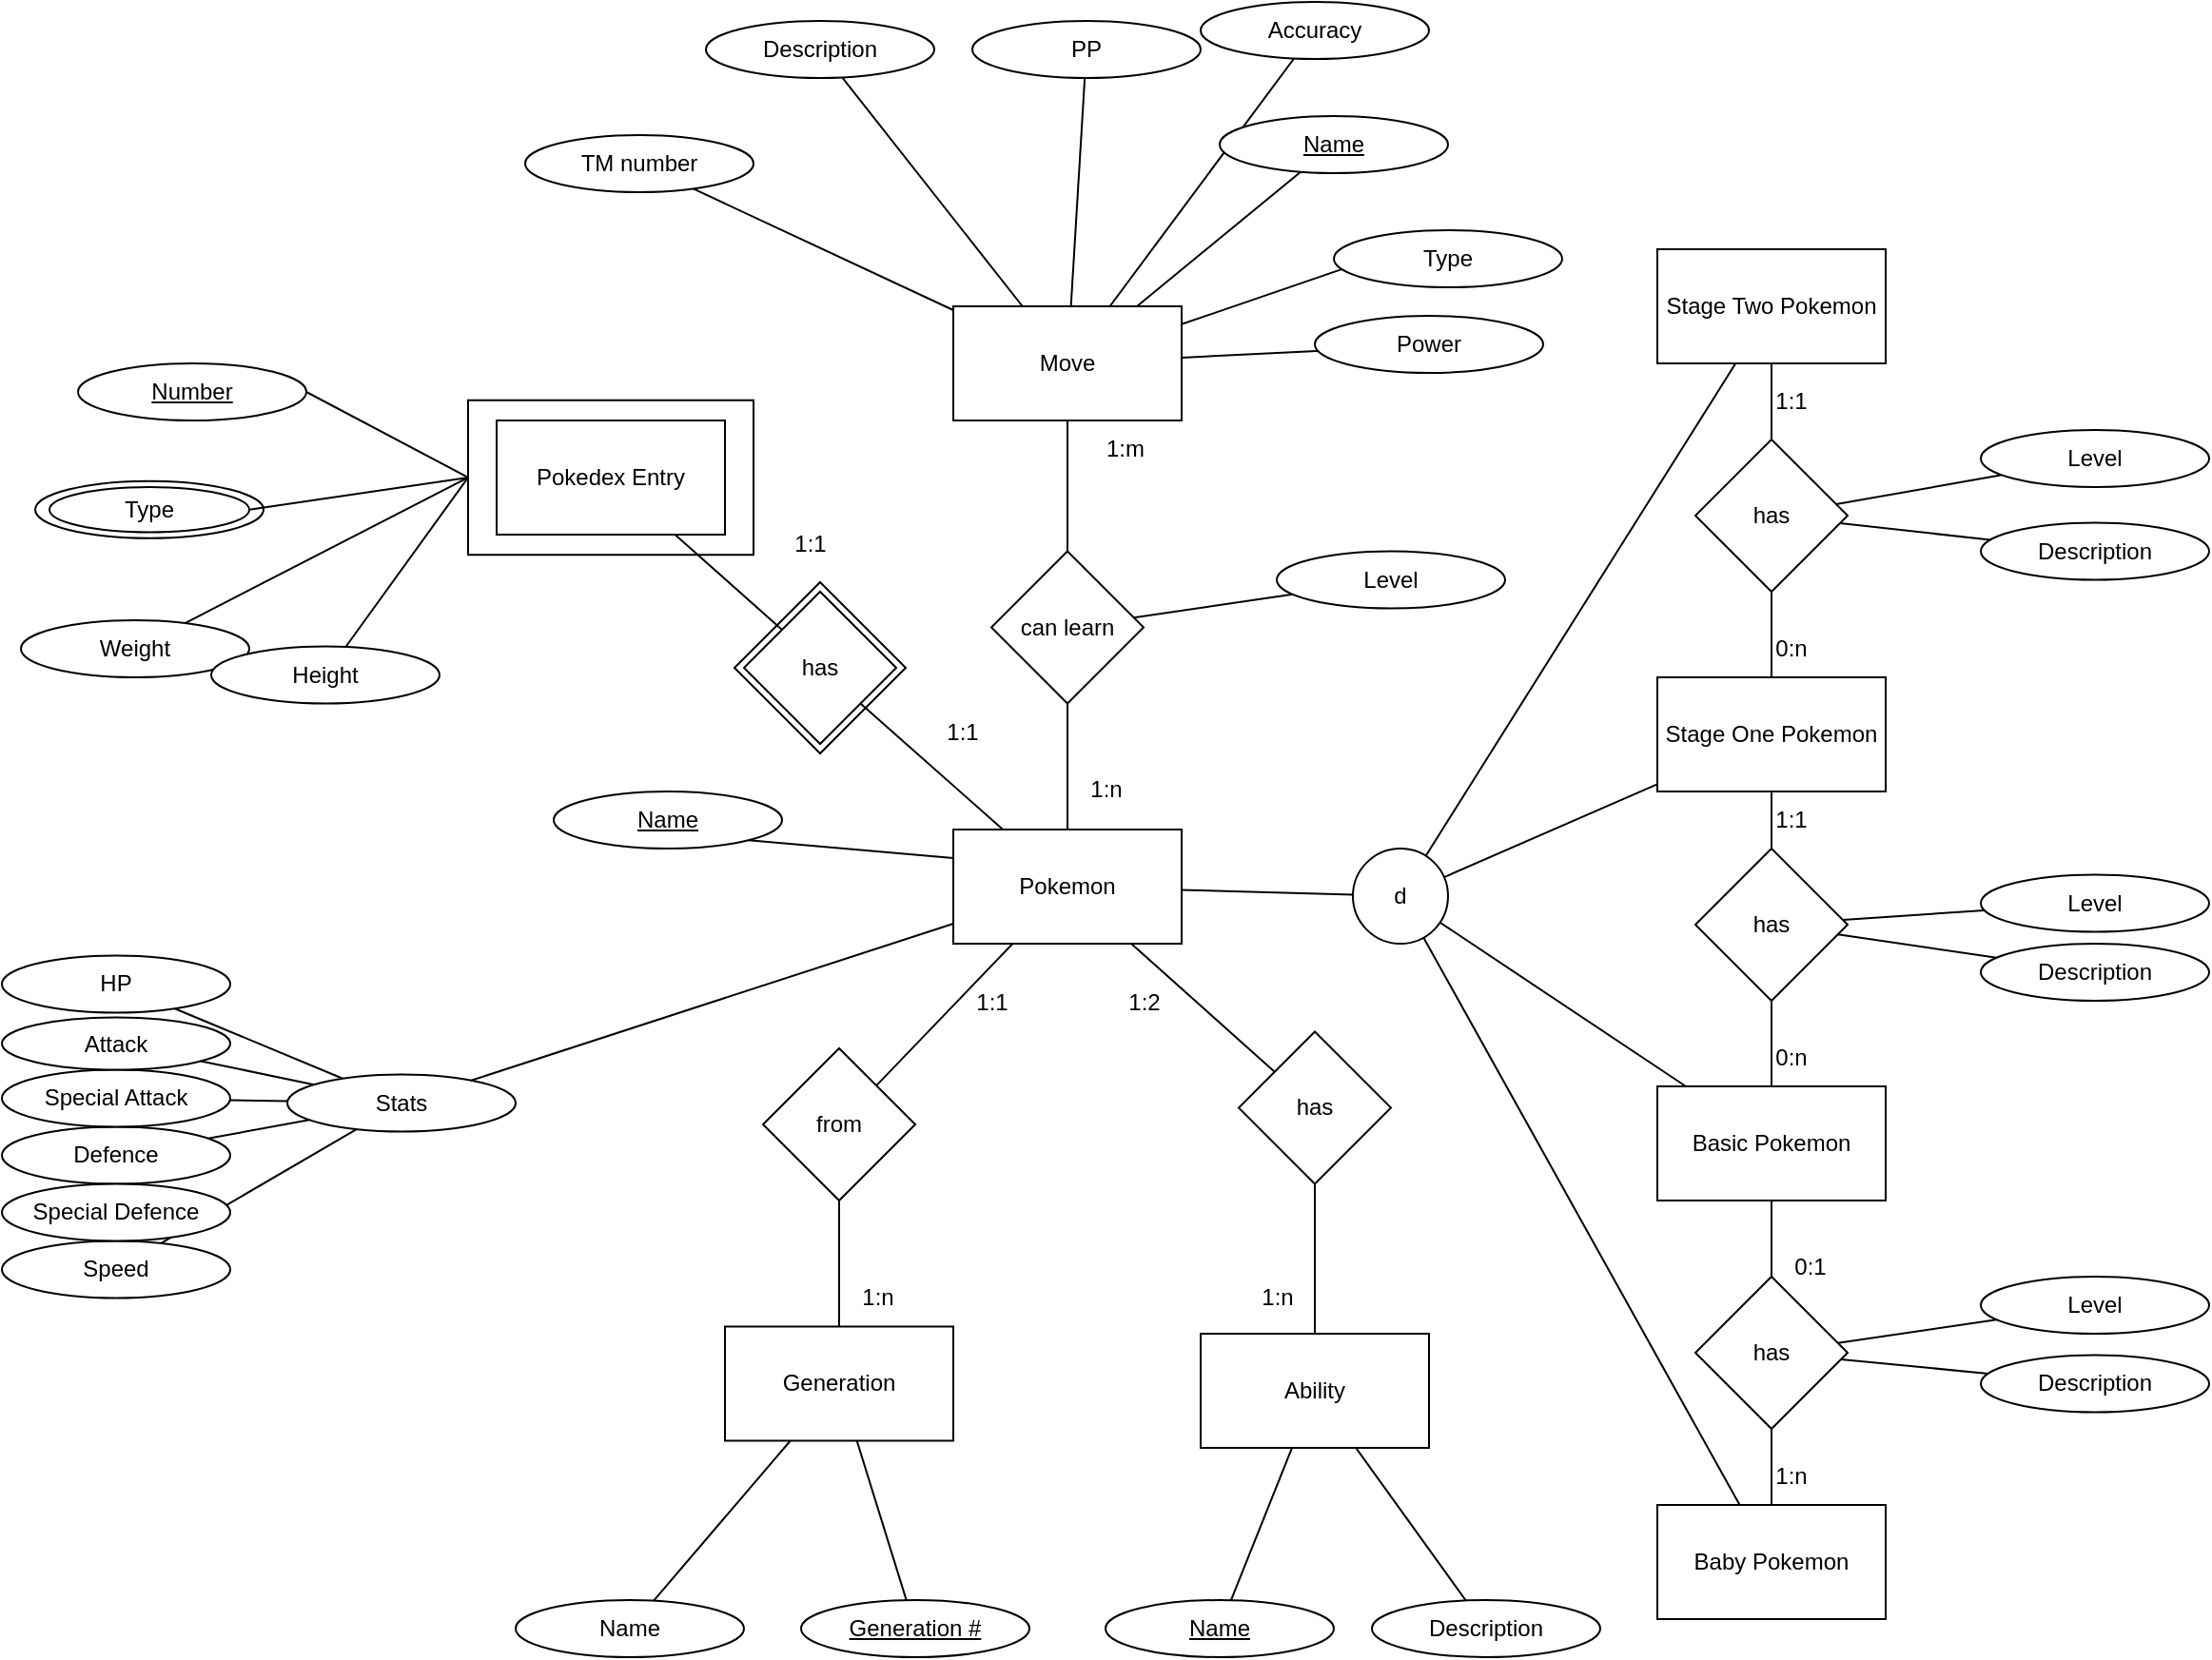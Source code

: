 <mxfile version="20.5.1" type="device"><diagram id="Bx0XAI22f_EW5ZDVTv1U" name="Page-1"><mxGraphModel dx="2272" dy="1849" grid="1" gridSize="10" guides="1" tooltips="1" connect="1" arrows="1" fold="1" page="1" pageScale="1" pageWidth="850" pageHeight="1100" math="0" shadow="0"><root><mxCell id="0"/><mxCell id="1" parent="0"/><mxCell id="PiIAqDXxZk2PYdcyc1TS-75" style="edgeStyle=none;orthogonalLoop=1;jettySize=auto;html=1;exitX=0.5;exitY=0;exitDx=0;exitDy=0;entryX=0.5;entryY=1;entryDx=0;entryDy=0;strokeColor=default;endArrow=none;endFill=0;strokeWidth=1;" parent="1" source="PiIAqDXxZk2PYdcyc1TS-1" target="PiIAqDXxZk2PYdcyc1TS-71" edge="1"><mxGeometry relative="1" as="geometry"/></mxCell><mxCell id="PiIAqDXxZk2PYdcyc1TS-1" value="Basic Pokemon" style="rounded=0;whiteSpace=wrap;html=1;" parent="1" vertex="1"><mxGeometry x="240" y="500" width="120" height="60" as="geometry"/></mxCell><mxCell id="PiIAqDXxZk2PYdcyc1TS-69" style="edgeStyle=none;orthogonalLoop=1;jettySize=auto;html=1;exitX=0.5;exitY=0;exitDx=0;exitDy=0;entryX=0.5;entryY=1;entryDx=0;entryDy=0;strokeColor=default;endArrow=none;endFill=0;strokeWidth=1;" parent="1" source="PiIAqDXxZk2PYdcyc1TS-2" target="PiIAqDXxZk2PYdcyc1TS-22" edge="1"><mxGeometry relative="1" as="geometry"/></mxCell><mxCell id="PiIAqDXxZk2PYdcyc1TS-2" value="&lt;div&gt;Stage One Pokemon&lt;br&gt;&lt;/div&gt;" style="rounded=0;whiteSpace=wrap;html=1;" parent="1" vertex="1"><mxGeometry x="240" y="285" width="120" height="60" as="geometry"/></mxCell><mxCell id="PiIAqDXxZk2PYdcyc1TS-3" value="&lt;div&gt;Stage Two Pokemon&lt;br&gt;&lt;/div&gt;" style="rounded=0;whiteSpace=wrap;html=1;" parent="1" vertex="1"><mxGeometry x="240" y="60" width="120" height="60" as="geometry"/></mxCell><mxCell id="PiIAqDXxZk2PYdcyc1TS-73" style="edgeStyle=none;orthogonalLoop=1;jettySize=auto;html=1;exitX=0.5;exitY=0;exitDx=0;exitDy=0;entryX=0.5;entryY=1;entryDx=0;entryDy=0;strokeColor=default;endArrow=none;endFill=0;strokeWidth=1;" parent="1" source="PiIAqDXxZk2PYdcyc1TS-4" target="PiIAqDXxZk2PYdcyc1TS-72" edge="1"><mxGeometry relative="1" as="geometry"/></mxCell><mxCell id="PiIAqDXxZk2PYdcyc1TS-4" value="Baby Pokemon" style="rounded=0;whiteSpace=wrap;html=1;" parent="1" vertex="1"><mxGeometry x="240" y="720" width="120" height="60" as="geometry"/></mxCell><mxCell id="PiIAqDXxZk2PYdcyc1TS-79" style="edgeStyle=none;orthogonalLoop=1;jettySize=auto;html=1;strokeColor=default;endArrow=none;endFill=0;strokeWidth=1;" parent="1" source="PiIAqDXxZk2PYdcyc1TS-5" target="PiIAqDXxZk2PYdcyc1TS-77" edge="1"><mxGeometry relative="1" as="geometry"/></mxCell><mxCell id="PiIAqDXxZk2PYdcyc1TS-80" style="edgeStyle=none;orthogonalLoop=1;jettySize=auto;html=1;strokeColor=default;endArrow=none;endFill=0;strokeWidth=1;" parent="1" source="PiIAqDXxZk2PYdcyc1TS-5" target="PiIAqDXxZk2PYdcyc1TS-78" edge="1"><mxGeometry relative="1" as="geometry"/></mxCell><mxCell id="PiIAqDXxZk2PYdcyc1TS-5" value="Generation" style="rounded=0;whiteSpace=wrap;html=1;" parent="1" vertex="1"><mxGeometry x="-250" y="626.25" width="120" height="60" as="geometry"/></mxCell><mxCell id="PiIAqDXxZk2PYdcyc1TS-89" style="edgeStyle=none;orthogonalLoop=1;jettySize=auto;html=1;strokeColor=default;endArrow=none;endFill=0;strokeWidth=1;" parent="1" source="PiIAqDXxZk2PYdcyc1TS-6" target="PiIAqDXxZk2PYdcyc1TS-88" edge="1"><mxGeometry relative="1" as="geometry"/></mxCell><mxCell id="PiIAqDXxZk2PYdcyc1TS-91" style="edgeStyle=none;orthogonalLoop=1;jettySize=auto;html=1;strokeColor=default;endArrow=none;endFill=0;strokeWidth=1;" parent="1" source="PiIAqDXxZk2PYdcyc1TS-6" edge="1"><mxGeometry relative="1" as="geometry"><mxPoint x="71.165" y="112.942" as="targetPoint"/></mxGeometry></mxCell><mxCell id="PiIAqDXxZk2PYdcyc1TS-92" style="edgeStyle=none;orthogonalLoop=1;jettySize=auto;html=1;strokeColor=default;endArrow=none;endFill=0;strokeWidth=1;" parent="1" source="PiIAqDXxZk2PYdcyc1TS-6" edge="1"><mxGeometry relative="1" as="geometry"><mxPoint x="84.241" y="67.045" as="targetPoint"/></mxGeometry></mxCell><mxCell id="PiIAqDXxZk2PYdcyc1TS-94" style="edgeStyle=none;orthogonalLoop=1;jettySize=auto;html=1;strokeColor=default;endArrow=none;endFill=0;strokeWidth=1;" parent="1" source="PiIAqDXxZk2PYdcyc1TS-6" target="PiIAqDXxZk2PYdcyc1TS-93" edge="1"><mxGeometry relative="1" as="geometry"/></mxCell><mxCell id="PiIAqDXxZk2PYdcyc1TS-131" style="edgeStyle=none;orthogonalLoop=1;jettySize=auto;html=1;strokeColor=default;strokeWidth=1;endArrow=none;endFill=0;" parent="1" source="PiIAqDXxZk2PYdcyc1TS-6" target="PiIAqDXxZk2PYdcyc1TS-130" edge="1"><mxGeometry relative="1" as="geometry"/></mxCell><mxCell id="0NwXH8VXwz09f1tbH26S-22" style="edgeStyle=none;rounded=0;orthogonalLoop=1;jettySize=auto;html=1;endArrow=none;endFill=0;" parent="1" source="PiIAqDXxZk2PYdcyc1TS-6" target="0NwXH8VXwz09f1tbH26S-21" edge="1"><mxGeometry relative="1" as="geometry"/></mxCell><mxCell id="-WNTnkQR6i4qDfc0191s-9" style="edgeStyle=none;rounded=0;orthogonalLoop=1;jettySize=auto;html=1;endArrow=none;endFill=0;" parent="1" source="PiIAqDXxZk2PYdcyc1TS-6" target="PiIAqDXxZk2PYdcyc1TS-117" edge="1"><mxGeometry relative="1" as="geometry"/></mxCell><mxCell id="PiIAqDXxZk2PYdcyc1TS-6" value="Move" style="rounded=0;whiteSpace=wrap;html=1;" parent="1" vertex="1"><mxGeometry x="-130" y="90" width="120" height="60" as="geometry"/></mxCell><mxCell id="HMSB5m8USZf-baKv6-3r-11" style="edgeStyle=none;rounded=0;orthogonalLoop=1;jettySize=auto;html=1;exitX=1;exitY=1;exitDx=0;exitDy=0;entryX=0;entryY=0.25;entryDx=0;entryDy=0;endArrow=none;endFill=0;" parent="1" source="PiIAqDXxZk2PYdcyc1TS-7" target="-WNTnkQR6i4qDfc0191s-1" edge="1"><mxGeometry relative="1" as="geometry"/></mxCell><mxCell id="PiIAqDXxZk2PYdcyc1TS-7" value="&lt;u&gt;Name&lt;/u&gt;" style="ellipse;whiteSpace=wrap;html=1;" parent="1" vertex="1"><mxGeometry x="-340" y="345" width="120" height="30" as="geometry"/></mxCell><mxCell id="HMSB5m8USZf-baKv6-3r-13" style="edgeStyle=none;rounded=0;orthogonalLoop=1;jettySize=auto;html=1;exitX=1;exitY=0.5;exitDx=0;exitDy=0;endArrow=none;endFill=0;entryX=0;entryY=0.5;entryDx=0;entryDy=0;" parent="1" source="PiIAqDXxZk2PYdcyc1TS-8" target="HMSB5m8USZf-baKv6-3r-7" edge="1"><mxGeometry relative="1" as="geometry"><mxPoint x="-370" y="280" as="targetPoint"/></mxGeometry></mxCell><mxCell id="PiIAqDXxZk2PYdcyc1TS-8" value="&lt;u&gt;Number&lt;/u&gt;" style="ellipse;whiteSpace=wrap;html=1;" parent="1" vertex="1"><mxGeometry x="-590" y="120" width="120" height="30" as="geometry"/></mxCell><mxCell id="PiIAqDXxZk2PYdcyc1TS-9" value="Type" style="ellipse;whiteSpace=wrap;html=1;" parent="1" vertex="1"><mxGeometry x="-612.5" y="181.88" width="120" height="30" as="geometry"/></mxCell><mxCell id="PiIAqDXxZk2PYdcyc1TS-70" style="edgeStyle=none;orthogonalLoop=1;jettySize=auto;html=1;exitX=0.5;exitY=0;exitDx=0;exitDy=0;entryX=0.5;entryY=1;entryDx=0;entryDy=0;strokeColor=default;endArrow=none;endFill=0;strokeWidth=1;" parent="1" source="PiIAqDXxZk2PYdcyc1TS-22" target="PiIAqDXxZk2PYdcyc1TS-3" edge="1"><mxGeometry relative="1" as="geometry"/></mxCell><mxCell id="-WNTnkQR6i4qDfc0191s-26" style="edgeStyle=none;rounded=0;orthogonalLoop=1;jettySize=auto;html=1;endArrow=none;endFill=0;" parent="1" source="PiIAqDXxZk2PYdcyc1TS-22" target="-WNTnkQR6i4qDfc0191s-19" edge="1"><mxGeometry relative="1" as="geometry"/></mxCell><mxCell id="-WNTnkQR6i4qDfc0191s-28" style="edgeStyle=none;rounded=0;orthogonalLoop=1;jettySize=auto;html=1;endArrow=none;endFill=0;" parent="1" source="PiIAqDXxZk2PYdcyc1TS-22" target="-WNTnkQR6i4qDfc0191s-20" edge="1"><mxGeometry relative="1" as="geometry"/></mxCell><mxCell id="PiIAqDXxZk2PYdcyc1TS-76" style="edgeStyle=none;orthogonalLoop=1;jettySize=auto;html=1;exitX=0.5;exitY=0;exitDx=0;exitDy=0;entryX=0.5;entryY=1;entryDx=0;entryDy=0;strokeColor=default;endArrow=none;endFill=0;strokeWidth=1;" parent="1" source="PiIAqDXxZk2PYdcyc1TS-71" target="PiIAqDXxZk2PYdcyc1TS-2" edge="1"><mxGeometry relative="1" as="geometry"/></mxCell><mxCell id="PiIAqDXxZk2PYdcyc1TS-22" value="has" style="rhombus;whiteSpace=wrap;html=1;shadow=0;" parent="1" vertex="1"><mxGeometry x="260" y="160" width="80" height="80" as="geometry"/></mxCell><mxCell id="-WNTnkQR6i4qDfc0191s-29" style="edgeStyle=none;rounded=0;orthogonalLoop=1;jettySize=auto;html=1;endArrow=none;endFill=0;" parent="1" source="PiIAqDXxZk2PYdcyc1TS-71" target="-WNTnkQR6i4qDfc0191s-21" edge="1"><mxGeometry relative="1" as="geometry"/></mxCell><mxCell id="-WNTnkQR6i4qDfc0191s-30" style="edgeStyle=none;rounded=0;orthogonalLoop=1;jettySize=auto;html=1;endArrow=none;endFill=0;" parent="1" source="PiIAqDXxZk2PYdcyc1TS-71" target="-WNTnkQR6i4qDfc0191s-22" edge="1"><mxGeometry relative="1" as="geometry"/></mxCell><mxCell id="PiIAqDXxZk2PYdcyc1TS-71" value="has" style="rhombus;whiteSpace=wrap;html=1;" parent="1" vertex="1"><mxGeometry x="260" y="375" width="80" height="80" as="geometry"/></mxCell><mxCell id="PiIAqDXxZk2PYdcyc1TS-74" style="edgeStyle=none;orthogonalLoop=1;jettySize=auto;html=1;exitX=0.5;exitY=0;exitDx=0;exitDy=0;entryX=0.5;entryY=1;entryDx=0;entryDy=0;strokeColor=default;endArrow=none;endFill=0;strokeWidth=1;" parent="1" source="PiIAqDXxZk2PYdcyc1TS-72" target="PiIAqDXxZk2PYdcyc1TS-1" edge="1"><mxGeometry relative="1" as="geometry"/></mxCell><mxCell id="-WNTnkQR6i4qDfc0191s-31" style="edgeStyle=none;rounded=0;orthogonalLoop=1;jettySize=auto;html=1;endArrow=none;endFill=0;" parent="1" source="PiIAqDXxZk2PYdcyc1TS-72" target="-WNTnkQR6i4qDfc0191s-23" edge="1"><mxGeometry relative="1" as="geometry"/></mxCell><mxCell id="-WNTnkQR6i4qDfc0191s-32" style="edgeStyle=none;rounded=0;orthogonalLoop=1;jettySize=auto;html=1;endArrow=none;endFill=0;" parent="1" source="PiIAqDXxZk2PYdcyc1TS-72" target="-WNTnkQR6i4qDfc0191s-24" edge="1"><mxGeometry relative="1" as="geometry"/></mxCell><mxCell id="PiIAqDXxZk2PYdcyc1TS-72" value="has" style="rhombus;whiteSpace=wrap;html=1;" parent="1" vertex="1"><mxGeometry x="260" y="600" width="80" height="80" as="geometry"/></mxCell><mxCell id="PiIAqDXxZk2PYdcyc1TS-77" value="Name" style="ellipse;whiteSpace=wrap;html=1;" parent="1" vertex="1"><mxGeometry x="-360" y="770" width="120" height="30" as="geometry"/></mxCell><mxCell id="PiIAqDXxZk2PYdcyc1TS-78" value="&lt;u&gt;Generation #&lt;/u&gt;" style="ellipse;whiteSpace=wrap;html=1;" parent="1" vertex="1"><mxGeometry x="-210" y="770" width="120" height="30" as="geometry"/></mxCell><mxCell id="PiIAqDXxZk2PYdcyc1TS-83" value="Type" style="ellipse;whiteSpace=wrap;html=1;" parent="1" vertex="1"><mxGeometry x="70" y="50" width="120" height="30" as="geometry"/></mxCell><mxCell id="PiIAqDXxZk2PYdcyc1TS-87" value="Power" style="ellipse;whiteSpace=wrap;html=1;" parent="1" vertex="1"><mxGeometry x="60" y="95" width="120" height="30" as="geometry"/></mxCell><mxCell id="PiIAqDXxZk2PYdcyc1TS-88" value="Accuracy" style="ellipse;whiteSpace=wrap;html=1;" parent="1" vertex="1"><mxGeometry y="-70" width="120" height="30" as="geometry"/></mxCell><mxCell id="PiIAqDXxZk2PYdcyc1TS-93" value="&lt;u&gt;Name&lt;/u&gt;" style="ellipse;whiteSpace=wrap;html=1;" parent="1" vertex="1"><mxGeometry x="10" y="-10" width="120" height="30" as="geometry"/></mxCell><mxCell id="PiIAqDXxZk2PYdcyc1TS-95" value="1:1" style="text;html=1;align=center;verticalAlign=middle;resizable=0;points=[];autosize=1;strokeColor=none;fillColor=none;" parent="1" vertex="1"><mxGeometry x="290" y="125" width="40" height="30" as="geometry"/></mxCell><mxCell id="PiIAqDXxZk2PYdcyc1TS-96" value="1:1" style="text;html=1;align=center;verticalAlign=middle;resizable=0;points=[];autosize=1;strokeColor=none;fillColor=none;" parent="1" vertex="1"><mxGeometry x="290" y="345" width="40" height="30" as="geometry"/></mxCell><mxCell id="PiIAqDXxZk2PYdcyc1TS-98" value="1:n" style="text;html=1;align=center;verticalAlign=middle;resizable=0;points=[];autosize=1;strokeColor=none;fillColor=none;" parent="1" vertex="1"><mxGeometry x="290" y="690" width="40" height="30" as="geometry"/></mxCell><mxCell id="PiIAqDXxZk2PYdcyc1TS-99" value="0:n" style="text;html=1;align=center;verticalAlign=middle;resizable=0;points=[];autosize=1;strokeColor=none;fillColor=none;" parent="1" vertex="1"><mxGeometry x="290" y="470" width="40" height="30" as="geometry"/></mxCell><mxCell id="PiIAqDXxZk2PYdcyc1TS-100" value="0:n" style="text;html=1;align=center;verticalAlign=middle;resizable=0;points=[];autosize=1;strokeColor=none;fillColor=none;" parent="1" vertex="1"><mxGeometry x="290" y="255" width="40" height="30" as="geometry"/></mxCell><mxCell id="-WNTnkQR6i4qDfc0191s-34" style="edgeStyle=none;rounded=0;orthogonalLoop=1;jettySize=auto;html=1;endArrow=none;endFill=0;" parent="1" source="PiIAqDXxZk2PYdcyc1TS-106" target="PiIAqDXxZk2PYdcyc1TS-5" edge="1"><mxGeometry relative="1" as="geometry"/></mxCell><mxCell id="PiIAqDXxZk2PYdcyc1TS-106" value="from" style="rhombus;whiteSpace=wrap;html=1;" parent="1" vertex="1"><mxGeometry x="-230" y="480" width="80" height="80" as="geometry"/></mxCell><mxCell id="R58wurs9wKmEkfmmyWiN-2" style="rounded=0;orthogonalLoop=1;jettySize=auto;html=1;endArrow=none;endFill=0;" edge="1" parent="1" source="PiIAqDXxZk2PYdcyc1TS-117" target="R58wurs9wKmEkfmmyWiN-1"><mxGeometry relative="1" as="geometry"/></mxCell><mxCell id="PiIAqDXxZk2PYdcyc1TS-117" value="can learn" style="rhombus;whiteSpace=wrap;html=1;" parent="1" vertex="1"><mxGeometry x="-110" y="218.75" width="80" height="80" as="geometry"/></mxCell><mxCell id="PiIAqDXxZk2PYdcyc1TS-130" value="PP" style="ellipse;whiteSpace=wrap;html=1;" parent="1" vertex="1"><mxGeometry x="-120" y="-60" width="120" height="30" as="geometry"/></mxCell><mxCell id="PiIAqDXxZk2PYdcyc1TS-132" value="Weight" style="ellipse;whiteSpace=wrap;html=1;" parent="1" vertex="1"><mxGeometry x="-620" y="255" width="120" height="30" as="geometry"/></mxCell><mxCell id="PiIAqDXxZk2PYdcyc1TS-133" value="Height" style="ellipse;whiteSpace=wrap;html=1;" parent="1" vertex="1"><mxGeometry x="-520" y="268.75" width="120" height="30" as="geometry"/></mxCell><mxCell id="PiIAqDXxZk2PYdcyc1TS-141" style="edgeStyle=none;orthogonalLoop=1;jettySize=auto;html=1;strokeColor=default;strokeWidth=1;endArrow=none;endFill=0;" parent="1" source="PiIAqDXxZk2PYdcyc1TS-134" target="PiIAqDXxZk2PYdcyc1TS-136" edge="1"><mxGeometry relative="1" as="geometry"/></mxCell><mxCell id="PiIAqDXxZk2PYdcyc1TS-142" style="edgeStyle=none;orthogonalLoop=1;jettySize=auto;html=1;strokeColor=default;strokeWidth=1;endArrow=none;endFill=0;" parent="1" source="PiIAqDXxZk2PYdcyc1TS-134" target="PiIAqDXxZk2PYdcyc1TS-137" edge="1"><mxGeometry relative="1" as="geometry"/></mxCell><mxCell id="PiIAqDXxZk2PYdcyc1TS-143" style="edgeStyle=none;orthogonalLoop=1;jettySize=auto;html=1;strokeColor=default;strokeWidth=1;endArrow=none;endFill=0;" parent="1" source="PiIAqDXxZk2PYdcyc1TS-134" target="PiIAqDXxZk2PYdcyc1TS-138" edge="1"><mxGeometry relative="1" as="geometry"/></mxCell><mxCell id="PiIAqDXxZk2PYdcyc1TS-145" style="edgeStyle=none;orthogonalLoop=1;jettySize=auto;html=1;strokeColor=default;strokeWidth=1;endArrow=none;endFill=0;" parent="1" source="PiIAqDXxZk2PYdcyc1TS-134" target="PiIAqDXxZk2PYdcyc1TS-140" edge="1"><mxGeometry relative="1" as="geometry"/></mxCell><mxCell id="PiIAqDXxZk2PYdcyc1TS-146" style="edgeStyle=none;orthogonalLoop=1;jettySize=auto;html=1;strokeColor=default;strokeWidth=1;endArrow=none;endFill=0;" parent="1" source="PiIAqDXxZk2PYdcyc1TS-134" target="PiIAqDXxZk2PYdcyc1TS-139" edge="1"><mxGeometry relative="1" as="geometry"/></mxCell><mxCell id="PiIAqDXxZk2PYdcyc1TS-134" value="Stats" style="ellipse;whiteSpace=wrap;html=1;" parent="1" vertex="1"><mxGeometry x="-480" y="493.75" width="120" height="30" as="geometry"/></mxCell><mxCell id="PiIAqDXxZk2PYdcyc1TS-136" value="Speed" style="ellipse;whiteSpace=wrap;html=1;" parent="1" vertex="1"><mxGeometry x="-630" y="581.25" width="120" height="30" as="geometry"/></mxCell><mxCell id="PiIAqDXxZk2PYdcyc1TS-137" value="Defence" style="ellipse;whiteSpace=wrap;html=1;" parent="1" vertex="1"><mxGeometry x="-630" y="521.25" width="120" height="30" as="geometry"/></mxCell><mxCell id="PiIAqDXxZk2PYdcyc1TS-138" value="Special Attack" style="ellipse;whiteSpace=wrap;html=1;" parent="1" vertex="1"><mxGeometry x="-630" y="491.25" width="120" height="30" as="geometry"/></mxCell><mxCell id="PiIAqDXxZk2PYdcyc1TS-139" value="Attack" style="ellipse;whiteSpace=wrap;html=1;" parent="1" vertex="1"><mxGeometry x="-630" y="463.75" width="120" height="27.5" as="geometry"/></mxCell><mxCell id="PiIAqDXxZk2PYdcyc1TS-140" value="HP" style="ellipse;whiteSpace=wrap;html=1;" parent="1" vertex="1"><mxGeometry x="-630" y="431.25" width="120" height="30" as="geometry"/></mxCell><mxCell id="PiIAqDXxZk2PYdcyc1TS-147" value="Special Defence" style="ellipse;whiteSpace=wrap;html=1;" parent="1" vertex="1"><mxGeometry x="-630" y="551.25" width="120" height="30" as="geometry"/></mxCell><mxCell id="0NwXH8VXwz09f1tbH26S-21" value="Description" style="ellipse;whiteSpace=wrap;html=1;" parent="1" vertex="1"><mxGeometry x="-260" y="-60" width="120" height="30" as="geometry"/></mxCell><mxCell id="-WNTnkQR6i4qDfc0191s-3" style="rounded=0;orthogonalLoop=1;jettySize=auto;html=1;endArrow=none;endFill=0;" parent="1" source="-WNTnkQR6i4qDfc0191s-1" target="-WNTnkQR6i4qDfc0191s-2" edge="1"><mxGeometry relative="1" as="geometry"/></mxCell><mxCell id="-WNTnkQR6i4qDfc0191s-10" style="edgeStyle=none;rounded=0;orthogonalLoop=1;jettySize=auto;html=1;endArrow=none;endFill=0;" parent="1" source="-WNTnkQR6i4qDfc0191s-1" target="PiIAqDXxZk2PYdcyc1TS-117" edge="1"><mxGeometry relative="1" as="geometry"/></mxCell><mxCell id="-WNTnkQR6i4qDfc0191s-11" style="edgeStyle=none;rounded=0;orthogonalLoop=1;jettySize=auto;html=1;endArrow=none;endFill=0;" parent="1" source="-WNTnkQR6i4qDfc0191s-1" target="PiIAqDXxZk2PYdcyc1TS-134" edge="1"><mxGeometry relative="1" as="geometry"/></mxCell><mxCell id="-WNTnkQR6i4qDfc0191s-12" style="edgeStyle=none;rounded=0;orthogonalLoop=1;jettySize=auto;html=1;endArrow=none;endFill=0;exitX=0;exitY=0.5;exitDx=0;exitDy=0;" parent="1" source="HMSB5m8USZf-baKv6-3r-7" target="PiIAqDXxZk2PYdcyc1TS-133" edge="1"><mxGeometry relative="1" as="geometry"/></mxCell><mxCell id="-WNTnkQR6i4qDfc0191s-13" style="edgeStyle=none;rounded=0;orthogonalLoop=1;jettySize=auto;html=1;endArrow=none;endFill=0;exitX=0;exitY=0.5;exitDx=0;exitDy=0;" parent="1" source="HMSB5m8USZf-baKv6-3r-7" target="PiIAqDXxZk2PYdcyc1TS-132" edge="1"><mxGeometry relative="1" as="geometry"/></mxCell><mxCell id="-WNTnkQR6i4qDfc0191s-33" style="edgeStyle=none;rounded=0;orthogonalLoop=1;jettySize=auto;html=1;endArrow=none;endFill=0;" parent="1" source="-WNTnkQR6i4qDfc0191s-1" target="PiIAqDXxZk2PYdcyc1TS-106" edge="1"><mxGeometry relative="1" as="geometry"/></mxCell><mxCell id="HMSB5m8USZf-baKv6-3r-10" value="" style="rounded=0;orthogonalLoop=1;jettySize=auto;html=1;endArrow=none;endFill=0;exitX=0;exitY=0;exitDx=0;exitDy=0;" parent="1" source="HMSB5m8USZf-baKv6-3r-16" target="HMSB5m8USZf-baKv6-3r-9" edge="1"><mxGeometry relative="1" as="geometry"><mxPoint x="-230" y="260" as="sourcePoint"/></mxGeometry></mxCell><mxCell id="HMSB5m8USZf-baKv6-3r-17" value="" style="edgeStyle=none;rounded=0;orthogonalLoop=1;jettySize=auto;html=1;endArrow=none;endFill=0;" parent="1" source="-WNTnkQR6i4qDfc0191s-1" target="HMSB5m8USZf-baKv6-3r-16" edge="1"><mxGeometry relative="1" as="geometry"/></mxCell><mxCell id="-WNTnkQR6i4qDfc0191s-1" value="Pokemon" style="rounded=0;whiteSpace=wrap;html=1;" parent="1" vertex="1"><mxGeometry x="-130" y="365" width="120" height="60" as="geometry"/></mxCell><mxCell id="-WNTnkQR6i4qDfc0191s-4" style="edgeStyle=none;rounded=0;orthogonalLoop=1;jettySize=auto;html=1;endArrow=none;endFill=0;" parent="1" source="-WNTnkQR6i4qDfc0191s-2" target="PiIAqDXxZk2PYdcyc1TS-3" edge="1"><mxGeometry relative="1" as="geometry"/></mxCell><mxCell id="-WNTnkQR6i4qDfc0191s-5" style="edgeStyle=none;rounded=0;orthogonalLoop=1;jettySize=auto;html=1;endArrow=none;endFill=0;" parent="1" source="-WNTnkQR6i4qDfc0191s-2" target="PiIAqDXxZk2PYdcyc1TS-2" edge="1"><mxGeometry relative="1" as="geometry"/></mxCell><mxCell id="-WNTnkQR6i4qDfc0191s-6" style="edgeStyle=none;rounded=0;orthogonalLoop=1;jettySize=auto;html=1;endArrow=none;endFill=0;" parent="1" source="-WNTnkQR6i4qDfc0191s-2" target="PiIAqDXxZk2PYdcyc1TS-1" edge="1"><mxGeometry relative="1" as="geometry"><mxPoint x="120" y="570" as="targetPoint"/></mxGeometry></mxCell><mxCell id="-WNTnkQR6i4qDfc0191s-7" style="edgeStyle=none;rounded=0;orthogonalLoop=1;jettySize=auto;html=1;endArrow=none;endFill=0;" parent="1" source="-WNTnkQR6i4qDfc0191s-2" target="PiIAqDXxZk2PYdcyc1TS-4" edge="1"><mxGeometry relative="1" as="geometry"/></mxCell><mxCell id="-WNTnkQR6i4qDfc0191s-2" value="d" style="ellipse;whiteSpace=wrap;html=1;aspect=fixed;" parent="1" vertex="1"><mxGeometry x="80" y="375" width="50" height="50" as="geometry"/></mxCell><mxCell id="HMSB5m8USZf-baKv6-3r-12" style="edgeStyle=none;rounded=0;orthogonalLoop=1;jettySize=auto;html=1;exitX=1;exitY=0.5;exitDx=0;exitDy=0;entryX=0;entryY=0.5;entryDx=0;entryDy=0;endArrow=none;endFill=0;" parent="1" source="-WNTnkQR6i4qDfc0191s-17" target="HMSB5m8USZf-baKv6-3r-7" edge="1"><mxGeometry relative="1" as="geometry"/></mxCell><mxCell id="-WNTnkQR6i4qDfc0191s-17" value="Type" style="ellipse;whiteSpace=wrap;html=1;" parent="1" vertex="1"><mxGeometry x="-605" y="185" width="105" height="23.75" as="geometry"/></mxCell><mxCell id="-WNTnkQR6i4qDfc0191s-19" value="Level" style="ellipse;whiteSpace=wrap;html=1;" parent="1" vertex="1"><mxGeometry x="410" y="155" width="120" height="30" as="geometry"/></mxCell><mxCell id="-WNTnkQR6i4qDfc0191s-20" value="Description" style="ellipse;whiteSpace=wrap;html=1;" parent="1" vertex="1"><mxGeometry x="410" y="203.75" width="120" height="30" as="geometry"/></mxCell><mxCell id="-WNTnkQR6i4qDfc0191s-21" value="Level" style="ellipse;whiteSpace=wrap;html=1;" parent="1" vertex="1"><mxGeometry x="410" y="388.75" width="120" height="30" as="geometry"/></mxCell><mxCell id="-WNTnkQR6i4qDfc0191s-22" value="Description" style="ellipse;whiteSpace=wrap;html=1;" parent="1" vertex="1"><mxGeometry x="410" y="425" width="120" height="30" as="geometry"/></mxCell><mxCell id="-WNTnkQR6i4qDfc0191s-23" value="Level" style="ellipse;whiteSpace=wrap;html=1;" parent="1" vertex="1"><mxGeometry x="410" y="600" width="120" height="30" as="geometry"/></mxCell><mxCell id="-WNTnkQR6i4qDfc0191s-24" value="Description" style="ellipse;whiteSpace=wrap;html=1;" parent="1" vertex="1"><mxGeometry x="410" y="641.25" width="120" height="30" as="geometry"/></mxCell><mxCell id="-WNTnkQR6i4qDfc0191s-44" style="edgeStyle=none;rounded=0;orthogonalLoop=1;jettySize=auto;html=1;endArrow=none;endFill=0;" parent="1" source="-WNTnkQR6i4qDfc0191s-36" target="-WNTnkQR6i4qDfc0191s-42" edge="1"><mxGeometry relative="1" as="geometry"/></mxCell><mxCell id="-WNTnkQR6i4qDfc0191s-45" style="edgeStyle=none;rounded=0;orthogonalLoop=1;jettySize=auto;html=1;endArrow=none;endFill=0;" parent="1" source="-WNTnkQR6i4qDfc0191s-36" target="-WNTnkQR6i4qDfc0191s-43" edge="1"><mxGeometry relative="1" as="geometry"/></mxCell><mxCell id="-WNTnkQR6i4qDfc0191s-46" style="edgeStyle=none;rounded=0;orthogonalLoop=1;jettySize=auto;html=1;endArrow=none;endFill=0;" parent="1" source="-WNTnkQR6i4qDfc0191s-36" target="-WNTnkQR6i4qDfc0191s-37" edge="1"><mxGeometry relative="1" as="geometry"/></mxCell><mxCell id="-WNTnkQR6i4qDfc0191s-36" value="Ability" style="rounded=0;whiteSpace=wrap;html=1;" parent="1" vertex="1"><mxGeometry y="630" width="120" height="60" as="geometry"/></mxCell><mxCell id="-WNTnkQR6i4qDfc0191s-47" style="edgeStyle=none;rounded=0;orthogonalLoop=1;jettySize=auto;html=1;endArrow=none;endFill=0;" parent="1" source="-WNTnkQR6i4qDfc0191s-37" target="-WNTnkQR6i4qDfc0191s-1" edge="1"><mxGeometry relative="1" as="geometry"/></mxCell><mxCell id="-WNTnkQR6i4qDfc0191s-37" value="has" style="rhombus;whiteSpace=wrap;html=1;" parent="1" vertex="1"><mxGeometry x="20" y="471.25" width="80" height="80" as="geometry"/></mxCell><mxCell id="-WNTnkQR6i4qDfc0191s-42" value="&lt;u&gt;Name&lt;/u&gt;" style="ellipse;whiteSpace=wrap;html=1;" parent="1" vertex="1"><mxGeometry x="-50" y="770" width="120" height="30" as="geometry"/></mxCell><mxCell id="-WNTnkQR6i4qDfc0191s-43" value="Description" style="ellipse;whiteSpace=wrap;html=1;" parent="1" vertex="1"><mxGeometry x="90" y="770" width="120" height="30" as="geometry"/></mxCell><mxCell id="-WNTnkQR6i4qDfc0191s-48" value="1:n" style="text;html=1;align=center;verticalAlign=middle;resizable=0;points=[];autosize=1;strokeColor=none;fillColor=none;" parent="1" vertex="1"><mxGeometry x="-70" y="328.75" width="40" height="30" as="geometry"/></mxCell><mxCell id="-WNTnkQR6i4qDfc0191s-49" value="1:m" style="text;html=1;align=center;verticalAlign=middle;resizable=0;points=[];autosize=1;strokeColor=none;fillColor=none;" parent="1" vertex="1"><mxGeometry x="-60" y="150" width="40" height="30" as="geometry"/></mxCell><mxCell id="-WNTnkQR6i4qDfc0191s-50" value="1:n" style="text;html=1;align=center;verticalAlign=middle;resizable=0;points=[];autosize=1;strokeColor=none;fillColor=none;" parent="1" vertex="1"><mxGeometry x="-190" y="596.25" width="40" height="30" as="geometry"/></mxCell><mxCell id="-WNTnkQR6i4qDfc0191s-51" value="1:1" style="text;html=1;align=center;verticalAlign=middle;resizable=0;points=[];autosize=1;strokeColor=none;fillColor=none;" parent="1" vertex="1"><mxGeometry x="-130" y="441.25" width="40" height="30" as="geometry"/></mxCell><mxCell id="-WNTnkQR6i4qDfc0191s-52" value="1:2" style="text;html=1;align=center;verticalAlign=middle;resizable=0;points=[];autosize=1;strokeColor=none;fillColor=none;" parent="1" vertex="1"><mxGeometry x="-50" y="441.25" width="40" height="30" as="geometry"/></mxCell><mxCell id="-WNTnkQR6i4qDfc0191s-53" value="1:n" style="text;html=1;align=center;verticalAlign=middle;resizable=0;points=[];autosize=1;strokeColor=none;fillColor=none;" parent="1" vertex="1"><mxGeometry x="20" y="596.25" width="40" height="30" as="geometry"/></mxCell><mxCell id="-WNTnkQR6i4qDfc0191s-54" value="0:1" style="text;html=1;align=center;verticalAlign=middle;resizable=0;points=[];autosize=1;strokeColor=none;fillColor=none;" parent="1" vertex="1"><mxGeometry x="300" y="580" width="40" height="30" as="geometry"/></mxCell><mxCell id="HMSB5m8USZf-baKv6-3r-7" value="" style="rounded=0;whiteSpace=wrap;html=1;fillColor=none;" parent="1" vertex="1"><mxGeometry x="-385" y="139.37" width="150" height="81.25" as="geometry"/></mxCell><mxCell id="HMSB5m8USZf-baKv6-3r-9" value="Pokedex Entry" style="whiteSpace=wrap;html=1;rounded=0;" parent="1" vertex="1"><mxGeometry x="-370" y="150" width="120" height="60" as="geometry"/></mxCell><mxCell id="HMSB5m8USZf-baKv6-3r-14" style="edgeStyle=none;rounded=0;orthogonalLoop=1;jettySize=auto;html=1;exitX=1;exitY=0;exitDx=0;exitDy=0;endArrow=none;endFill=0;" parent="1" source="PiIAqDXxZk2PYdcyc1TS-132" target="PiIAqDXxZk2PYdcyc1TS-132" edge="1"><mxGeometry relative="1" as="geometry"/></mxCell><mxCell id="HMSB5m8USZf-baKv6-3r-16" value="has" style="rhombus;whiteSpace=wrap;html=1;rounded=0;" parent="1" vertex="1"><mxGeometry x="-240" y="240" width="80" height="80" as="geometry"/></mxCell><mxCell id="HMSB5m8USZf-baKv6-3r-18" value="" style="rhombus;whiteSpace=wrap;html=1;fillColor=none;" parent="1" vertex="1"><mxGeometry x="-245" y="235" width="90" height="90" as="geometry"/></mxCell><mxCell id="HMSB5m8USZf-baKv6-3r-19" value="1:1" style="text;html=1;strokeColor=none;fillColor=none;align=center;verticalAlign=middle;whiteSpace=wrap;rounded=0;" parent="1" vertex="1"><mxGeometry x="-155" y="299" width="60" height="30" as="geometry"/></mxCell><mxCell id="HMSB5m8USZf-baKv6-3r-20" value="1:1" style="text;html=1;strokeColor=none;fillColor=none;align=center;verticalAlign=middle;whiteSpace=wrap;rounded=0;" parent="1" vertex="1"><mxGeometry x="-235" y="200" width="60" height="30" as="geometry"/></mxCell><mxCell id="R58wurs9wKmEkfmmyWiN-1" value="Level" style="ellipse;whiteSpace=wrap;html=1;" vertex="1" parent="1"><mxGeometry x="40" y="218.75" width="120" height="30" as="geometry"/></mxCell><mxCell id="R58wurs9wKmEkfmmyWiN-4" style="edgeStyle=none;rounded=0;orthogonalLoop=1;jettySize=auto;html=1;endArrow=none;endFill=0;" edge="1" parent="1" source="R58wurs9wKmEkfmmyWiN-3" target="PiIAqDXxZk2PYdcyc1TS-6"><mxGeometry relative="1" as="geometry"/></mxCell><mxCell id="R58wurs9wKmEkfmmyWiN-3" value="TM number" style="ellipse;whiteSpace=wrap;html=1;" vertex="1" parent="1"><mxGeometry x="-355" width="120" height="30" as="geometry"/></mxCell></root></mxGraphModel></diagram></mxfile>